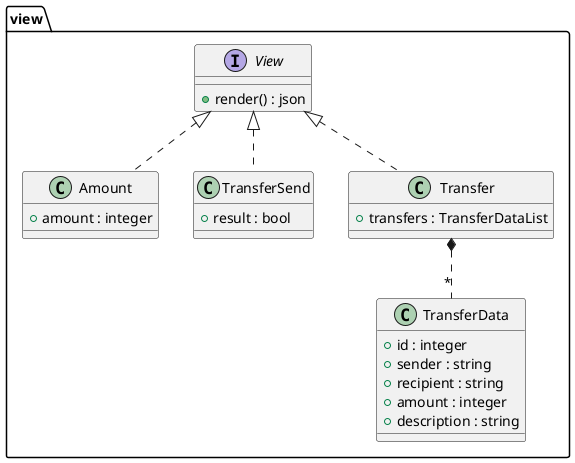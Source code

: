 @startuml
namespace view {
    interface View {
        + render() : json
    }
    class Amount {
        + amount : integer
    }
    class TransferSend {
        + result : bool
    }
    class TransferData {
        + id : integer
        + sender : string
        + recipient : string
        + amount : integer
        + description : string
    }
    class Transfer {
        + transfers : TransferDataList
    }

    View <|.. Amount
    View <|.. Transfer
    View <|.. TransferSend
    Transfer *.. "*" TransferData
}
@enduml